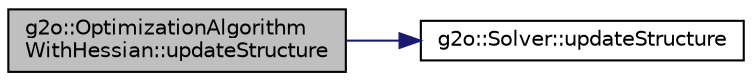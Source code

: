 digraph "g2o::OptimizationAlgorithmWithHessian::updateStructure"
{
  edge [fontname="Helvetica",fontsize="10",labelfontname="Helvetica",labelfontsize="10"];
  node [fontname="Helvetica",fontsize="10",shape=record];
  rankdir="LR";
  Node12 [label="g2o::OptimizationAlgorithm\lWithHessian::updateStructure",height=0.2,width=0.4,color="black", fillcolor="grey75", style="filled", fontcolor="black"];
  Node12 -> Node13 [color="midnightblue",fontsize="10",style="solid",fontname="Helvetica"];
  Node13 [label="g2o::Solver::updateStructure",height=0.2,width=0.4,color="black", fillcolor="white", style="filled",URL="$classg2o_1_1_solver.html#aeca71878e37081b6138f90ac60ec1f89"];
}
